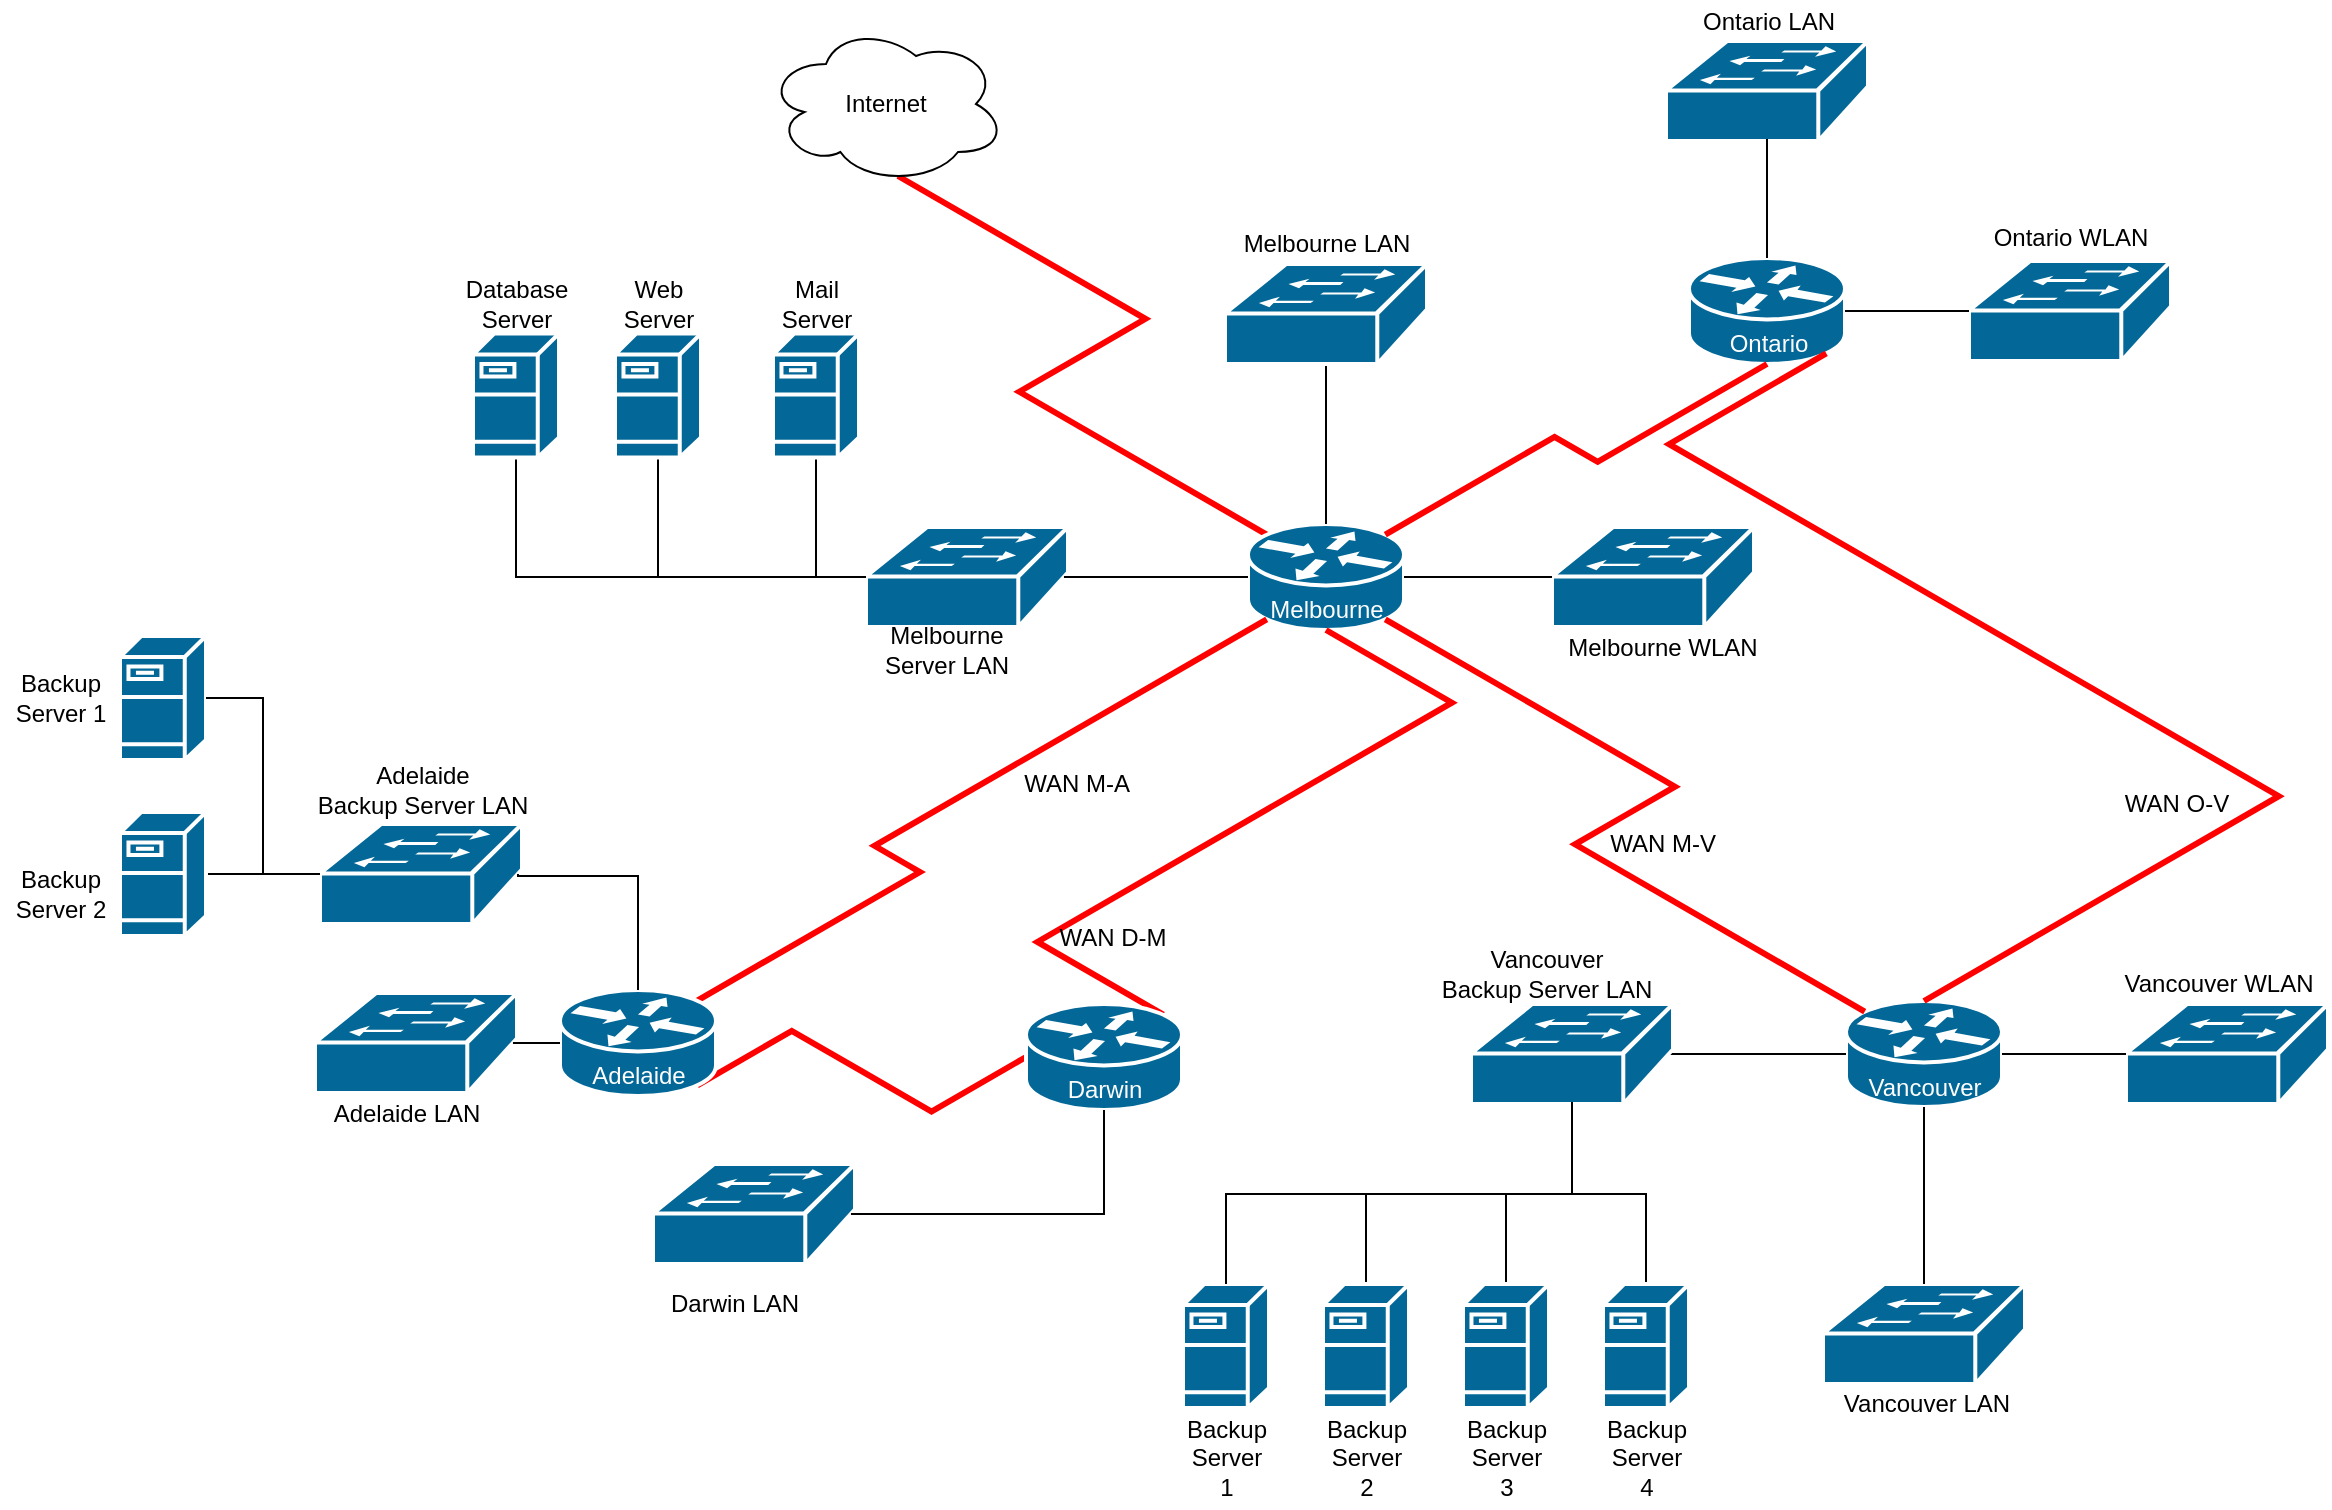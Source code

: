 <mxfile version="14.9.4"><diagram id="nUReGhQD6ev0M_2CfcLC" name="Page-1"><mxGraphModel dx="2500" dy="942" grid="1" gridSize="10" guides="1" tooltips="1" connect="1" arrows="1" fold="1" page="1" pageScale="1" pageWidth="827" pageHeight="1169" math="0" shadow="0"><root><mxCell id="0"/><mxCell id="1" parent="0"/><mxCell id="XFd4j9wDI8ZS9j1TZFno-45" value="" style="group" vertex="1" connectable="0" parent="1"><mxGeometry x="420" y="18.5" width="252.5" height="181.5" as="geometry"/></mxCell><mxCell id="XFd4j9wDI8ZS9j1TZFno-33" value="" style="group" vertex="1" connectable="0" parent="XFd4j9wDI8ZS9j1TZFno-45"><mxGeometry x="11.5" y="128.5" width="78" height="53" as="geometry"/></mxCell><mxCell id="XFd4j9wDI8ZS9j1TZFno-34" value="" style="shape=mxgraph.cisco.routers.router;html=1;pointerEvents=1;dashed=0;fillColor=#036897;strokeColor=#ffffff;strokeWidth=2;verticalLabelPosition=bottom;verticalAlign=top;align=center;outlineConnect=0;fontColor=#000000;" vertex="1" parent="XFd4j9wDI8ZS9j1TZFno-33"><mxGeometry width="78" height="53" as="geometry"/></mxCell><mxCell id="XFd4j9wDI8ZS9j1TZFno-35" value="Ontario" style="text;html=1;align=center;verticalAlign=middle;resizable=0;points=[];autosize=1;strokeColor=none;fontColor=#FFFFFF;" vertex="1" parent="XFd4j9wDI8ZS9j1TZFno-33"><mxGeometry x="14" y="33" width="50" height="20" as="geometry"/></mxCell><mxCell id="XFd4j9wDI8ZS9j1TZFno-39" value="" style="shape=mxgraph.cisco.switches.workgroup_switch;html=1;pointerEvents=1;dashed=0;fillColor=#036897;strokeColor=#ffffff;strokeWidth=2;verticalLabelPosition=bottom;verticalAlign=top;align=center;outlineConnect=0;fontColor=#000000;" vertex="1" parent="XFd4j9wDI8ZS9j1TZFno-45"><mxGeometry y="20" width="101" height="50" as="geometry"/></mxCell><mxCell id="XFd4j9wDI8ZS9j1TZFno-40" value="" style="shape=mxgraph.cisco.switches.workgroup_switch;html=1;pointerEvents=1;dashed=0;fillColor=#036897;strokeColor=#ffffff;strokeWidth=2;verticalLabelPosition=bottom;verticalAlign=top;align=center;outlineConnect=0;fontColor=#000000;" vertex="1" parent="XFd4j9wDI8ZS9j1TZFno-45"><mxGeometry x="151.5" y="130" width="101" height="50" as="geometry"/></mxCell><mxCell id="XFd4j9wDI8ZS9j1TZFno-41" style="edgeStyle=orthogonalEdgeStyle;rounded=0;orthogonalLoop=1;jettySize=auto;html=1;exitX=0.5;exitY=0;exitDx=0;exitDy=0;exitPerimeter=0;entryX=0.5;entryY=0.98;entryDx=0;entryDy=0;entryPerimeter=0;fontColor=#000000;endArrow=none;endFill=0;" edge="1" parent="XFd4j9wDI8ZS9j1TZFno-45" source="XFd4j9wDI8ZS9j1TZFno-34" target="XFd4j9wDI8ZS9j1TZFno-39"><mxGeometry relative="1" as="geometry"/></mxCell><mxCell id="XFd4j9wDI8ZS9j1TZFno-42" style="edgeStyle=orthogonalEdgeStyle;rounded=0;orthogonalLoop=1;jettySize=auto;html=1;exitX=1;exitY=0.5;exitDx=0;exitDy=0;exitPerimeter=0;entryX=0;entryY=0.5;entryDx=0;entryDy=0;entryPerimeter=0;fontColor=#000000;endArrow=none;endFill=0;" edge="1" parent="XFd4j9wDI8ZS9j1TZFno-45" source="XFd4j9wDI8ZS9j1TZFno-34" target="XFd4j9wDI8ZS9j1TZFno-40"><mxGeometry relative="1" as="geometry"/></mxCell><mxCell id="XFd4j9wDI8ZS9j1TZFno-43" value="Ontario LAN" style="text;html=1;align=center;verticalAlign=middle;resizable=0;points=[];autosize=1;strokeColor=none;fontColor=#000000;" vertex="1" parent="XFd4j9wDI8ZS9j1TZFno-45"><mxGeometry x="10.5" width="80" height="20" as="geometry"/></mxCell><mxCell id="XFd4j9wDI8ZS9j1TZFno-44" value="Ontario WLAN" style="text;html=1;align=center;verticalAlign=middle;resizable=0;points=[];autosize=1;strokeColor=none;fontColor=#000000;" vertex="1" parent="XFd4j9wDI8ZS9j1TZFno-45"><mxGeometry x="157" y="108.5" width="90" height="20" as="geometry"/></mxCell><mxCell id="XFd4j9wDI8ZS9j1TZFno-76" value="" style="group" vertex="1" connectable="0" parent="1"><mxGeometry x="170" y="500" width="581" height="272" as="geometry"/></mxCell><mxCell id="XFd4j9wDI8ZS9j1TZFno-47" value="" style="group" vertex="1" connectable="0" parent="XFd4j9wDI8ZS9j1TZFno-76"><mxGeometry x="340" y="18.5" width="78" height="53" as="geometry"/></mxCell><mxCell id="XFd4j9wDI8ZS9j1TZFno-48" value="" style="shape=mxgraph.cisco.routers.router;html=1;pointerEvents=1;dashed=0;fillColor=#036897;strokeColor=#ffffff;strokeWidth=2;verticalLabelPosition=bottom;verticalAlign=top;align=center;outlineConnect=0;fontColor=#000000;" vertex="1" parent="XFd4j9wDI8ZS9j1TZFno-47"><mxGeometry width="78" height="53" as="geometry"/></mxCell><mxCell id="XFd4j9wDI8ZS9j1TZFno-49" value="Vancouver" style="text;html=1;align=center;verticalAlign=middle;resizable=0;points=[];autosize=1;strokeColor=none;fontColor=#FFFFFF;" vertex="1" parent="XFd4j9wDI8ZS9j1TZFno-47"><mxGeometry x="4" y="33" width="70" height="20" as="geometry"/></mxCell><mxCell id="XFd4j9wDI8ZS9j1TZFno-50" value="" style="shape=mxgraph.cisco.switches.workgroup_switch;html=1;pointerEvents=1;dashed=0;fillColor=#036897;strokeColor=#ffffff;strokeWidth=2;verticalLabelPosition=bottom;verticalAlign=top;align=center;outlineConnect=0;fontColor=#000000;" vertex="1" parent="XFd4j9wDI8ZS9j1TZFno-76"><mxGeometry x="328.5" y="160" width="101" height="50" as="geometry"/></mxCell><mxCell id="XFd4j9wDI8ZS9j1TZFno-51" value="" style="shape=mxgraph.cisco.switches.workgroup_switch;html=1;pointerEvents=1;dashed=0;fillColor=#036897;strokeColor=#ffffff;strokeWidth=2;verticalLabelPosition=bottom;verticalAlign=top;align=center;outlineConnect=0;fontColor=#000000;" vertex="1" parent="XFd4j9wDI8ZS9j1TZFno-76"><mxGeometry x="480" y="20" width="101" height="50" as="geometry"/></mxCell><mxCell id="XFd4j9wDI8ZS9j1TZFno-53" style="edgeStyle=orthogonalEdgeStyle;rounded=0;orthogonalLoop=1;jettySize=auto;html=1;exitX=1;exitY=0.5;exitDx=0;exitDy=0;exitPerimeter=0;entryX=0;entryY=0.5;entryDx=0;entryDy=0;entryPerimeter=0;fontColor=#000000;endArrow=none;endFill=0;" edge="1" parent="XFd4j9wDI8ZS9j1TZFno-76" source="XFd4j9wDI8ZS9j1TZFno-48" target="XFd4j9wDI8ZS9j1TZFno-51"><mxGeometry x="328.5" y="-110" as="geometry"/></mxCell><mxCell id="XFd4j9wDI8ZS9j1TZFno-54" value="Vancouver LAN" style="text;html=1;align=center;verticalAlign=middle;resizable=0;points=[];autosize=1;strokeColor=none;fontColor=#000000;" vertex="1" parent="XFd4j9wDI8ZS9j1TZFno-76"><mxGeometry x="329.5" y="210" width="100" height="20" as="geometry"/></mxCell><mxCell id="XFd4j9wDI8ZS9j1TZFno-55" value="Vancouver WLAN" style="text;html=1;align=center;verticalAlign=middle;resizable=0;points=[];autosize=1;strokeColor=none;fontColor=#000000;" vertex="1" parent="XFd4j9wDI8ZS9j1TZFno-76"><mxGeometry x="471" width="110" height="20" as="geometry"/></mxCell><mxCell id="XFd4j9wDI8ZS9j1TZFno-58" style="edgeStyle=orthogonalEdgeStyle;rounded=0;orthogonalLoop=1;jettySize=auto;html=1;entryX=0.5;entryY=0;entryDx=0;entryDy=0;entryPerimeter=0;fontColor=#000000;endArrow=none;endFill=0;" edge="1" parent="XFd4j9wDI8ZS9j1TZFno-76" source="XFd4j9wDI8ZS9j1TZFno-49" target="XFd4j9wDI8ZS9j1TZFno-50"><mxGeometry relative="1" as="geometry"/></mxCell><mxCell id="XFd4j9wDI8ZS9j1TZFno-61" style="edgeStyle=orthogonalEdgeStyle;rounded=0;orthogonalLoop=1;jettySize=auto;html=1;exitX=0.98;exitY=0.5;exitDx=0;exitDy=0;exitPerimeter=0;entryX=0;entryY=0.5;entryDx=0;entryDy=0;entryPerimeter=0;fontColor=#000000;endArrow=none;endFill=0;" edge="1" parent="XFd4j9wDI8ZS9j1TZFno-76" source="XFd4j9wDI8ZS9j1TZFno-59" target="XFd4j9wDI8ZS9j1TZFno-48"><mxGeometry relative="1" as="geometry"/></mxCell><mxCell id="XFd4j9wDI8ZS9j1TZFno-59" value="" style="shape=mxgraph.cisco.switches.workgroup_switch;html=1;pointerEvents=1;dashed=0;fillColor=#036897;strokeColor=#ffffff;strokeWidth=2;verticalLabelPosition=bottom;verticalAlign=top;align=center;outlineConnect=0;fontColor=#000000;" vertex="1" parent="XFd4j9wDI8ZS9j1TZFno-76"><mxGeometry x="152.5" y="20" width="101" height="50" as="geometry"/></mxCell><mxCell id="XFd4j9wDI8ZS9j1TZFno-70" style="edgeStyle=orthogonalEdgeStyle;rounded=0;orthogonalLoop=1;jettySize=auto;html=1;exitX=0.5;exitY=0;exitDx=0;exitDy=0;exitPerimeter=0;entryX=0.5;entryY=0.98;entryDx=0;entryDy=0;entryPerimeter=0;fontColor=#000000;endArrow=none;endFill=0;" edge="1" parent="XFd4j9wDI8ZS9j1TZFno-76" source="XFd4j9wDI8ZS9j1TZFno-62" target="XFd4j9wDI8ZS9j1TZFno-59"><mxGeometry relative="1" as="geometry"/></mxCell><mxCell id="XFd4j9wDI8ZS9j1TZFno-62" value="" style="shape=mxgraph.cisco.servers.fileserver;html=1;pointerEvents=1;dashed=0;fillColor=#036897;strokeColor=#ffffff;strokeWidth=2;verticalLabelPosition=bottom;verticalAlign=top;align=center;outlineConnect=0;fontColor=#000000;" vertex="1" parent="XFd4j9wDI8ZS9j1TZFno-76"><mxGeometry x="148.5" y="160" width="43" height="62" as="geometry"/></mxCell><mxCell id="XFd4j9wDI8ZS9j1TZFno-68" style="edgeStyle=orthogonalEdgeStyle;rounded=0;orthogonalLoop=1;jettySize=auto;html=1;exitX=0.5;exitY=0;exitDx=0;exitDy=0;exitPerimeter=0;entryX=0.5;entryY=0.98;entryDx=0;entryDy=0;entryPerimeter=0;fontColor=#000000;endArrow=none;endFill=0;" edge="1" parent="XFd4j9wDI8ZS9j1TZFno-76" source="XFd4j9wDI8ZS9j1TZFno-63" target="XFd4j9wDI8ZS9j1TZFno-59"><mxGeometry relative="1" as="geometry"/></mxCell><mxCell id="XFd4j9wDI8ZS9j1TZFno-63" value="" style="shape=mxgraph.cisco.servers.fileserver;html=1;pointerEvents=1;dashed=0;fillColor=#036897;strokeColor=#ffffff;strokeWidth=2;verticalLabelPosition=bottom;verticalAlign=top;align=center;outlineConnect=0;fontColor=#000000;" vertex="1" parent="XFd4j9wDI8ZS9j1TZFno-76"><mxGeometry x="78.5" y="160" width="43" height="62" as="geometry"/></mxCell><mxCell id="XFd4j9wDI8ZS9j1TZFno-71" style="edgeStyle=orthogonalEdgeStyle;rounded=0;orthogonalLoop=1;jettySize=auto;html=1;exitX=0.5;exitY=0;exitDx=0;exitDy=0;exitPerimeter=0;entryX=0.5;entryY=0.98;entryDx=0;entryDy=0;entryPerimeter=0;fontColor=#000000;endArrow=none;endFill=0;" edge="1" parent="XFd4j9wDI8ZS9j1TZFno-76" source="XFd4j9wDI8ZS9j1TZFno-64" target="XFd4j9wDI8ZS9j1TZFno-59"><mxGeometry relative="1" as="geometry"/></mxCell><mxCell id="XFd4j9wDI8ZS9j1TZFno-64" value="" style="shape=mxgraph.cisco.servers.fileserver;html=1;pointerEvents=1;dashed=0;fillColor=#036897;strokeColor=#ffffff;strokeWidth=2;verticalLabelPosition=bottom;verticalAlign=top;align=center;outlineConnect=0;fontColor=#000000;" vertex="1" parent="XFd4j9wDI8ZS9j1TZFno-76"><mxGeometry x="218.5" y="160" width="43" height="62" as="geometry"/></mxCell><mxCell id="XFd4j9wDI8ZS9j1TZFno-65" value="" style="shape=mxgraph.cisco.servers.fileserver;html=1;pointerEvents=1;dashed=0;fillColor=#036897;strokeColor=#ffffff;strokeWidth=2;verticalLabelPosition=bottom;verticalAlign=top;align=center;outlineConnect=0;fontColor=#000000;" vertex="1" parent="XFd4j9wDI8ZS9j1TZFno-76"><mxGeometry x="8.5" y="160" width="43" height="62" as="geometry"/></mxCell><mxCell id="XFd4j9wDI8ZS9j1TZFno-67" style="edgeStyle=orthogonalEdgeStyle;rounded=0;orthogonalLoop=1;jettySize=auto;html=1;exitX=0.5;exitY=0.98;exitDx=0;exitDy=0;exitPerimeter=0;entryX=0.5;entryY=0;entryDx=0;entryDy=0;entryPerimeter=0;fontColor=#000000;endArrow=none;endFill=0;" edge="1" parent="XFd4j9wDI8ZS9j1TZFno-76" source="XFd4j9wDI8ZS9j1TZFno-59" target="XFd4j9wDI8ZS9j1TZFno-65"><mxGeometry relative="1" as="geometry"/></mxCell><mxCell id="XFd4j9wDI8ZS9j1TZFno-72" value="&lt;div&gt;Backup&lt;/div&gt;&lt;div&gt;Server&lt;/div&gt;&lt;div&gt;1&lt;br&gt;&lt;/div&gt;" style="text;html=1;align=center;verticalAlign=middle;resizable=0;points=[];autosize=1;strokeColor=none;fontColor=#000000;" vertex="1" parent="XFd4j9wDI8ZS9j1TZFno-76"><mxGeometry y="222" width="60" height="50" as="geometry"/></mxCell><mxCell id="XFd4j9wDI8ZS9j1TZFno-73" value="&lt;div&gt;Backup&lt;/div&gt;&lt;div&gt;Server&lt;/div&gt;&lt;div&gt;2&lt;br&gt;&lt;/div&gt;" style="text;html=1;align=center;verticalAlign=middle;resizable=0;points=[];autosize=1;strokeColor=none;fontColor=#000000;" vertex="1" parent="XFd4j9wDI8ZS9j1TZFno-76"><mxGeometry x="70" y="222" width="60" height="50" as="geometry"/></mxCell><mxCell id="XFd4j9wDI8ZS9j1TZFno-74" value="&lt;div&gt;Backup&lt;/div&gt;&lt;div&gt;Server&lt;/div&gt;&lt;div&gt;3&lt;br&gt;&lt;/div&gt;" style="text;html=1;align=center;verticalAlign=middle;resizable=0;points=[];autosize=1;strokeColor=none;fontColor=#000000;" vertex="1" parent="XFd4j9wDI8ZS9j1TZFno-76"><mxGeometry x="140" y="222" width="60" height="50" as="geometry"/></mxCell><mxCell id="XFd4j9wDI8ZS9j1TZFno-75" value="&lt;div&gt;Backup&lt;/div&gt;&lt;div&gt;Server&lt;/div&gt;&lt;div&gt;4&lt;br&gt;&lt;/div&gt;" style="text;html=1;align=center;verticalAlign=middle;resizable=0;points=[];autosize=1;strokeColor=none;fontColor=#000000;" vertex="1" parent="XFd4j9wDI8ZS9j1TZFno-76"><mxGeometry x="210" y="222" width="60" height="50" as="geometry"/></mxCell><mxCell id="XFd4j9wDI8ZS9j1TZFno-60" value="&lt;div&gt;Vancouver&lt;br&gt;&lt;/div&gt;&lt;div&gt;Backup Server LAN&lt;/div&gt;" style="text;html=1;align=center;verticalAlign=middle;resizable=0;points=[];autosize=1;strokeColor=none;fontColor=#000000;" vertex="1" parent="XFd4j9wDI8ZS9j1TZFno-76"><mxGeometry x="130" y="-10" width="120" height="30" as="geometry"/></mxCell><mxCell id="XFd4j9wDI8ZS9j1TZFno-108" style="edgeStyle=isometricEdgeStyle;rounded=0;orthogonalLoop=1;jettySize=auto;html=1;exitX=0.55;exitY=0.95;exitDx=0;exitDy=0;exitPerimeter=0;entryX=0.12;entryY=0.1;entryDx=0;entryDy=0;entryPerimeter=0;fontColor=#000000;endArrow=none;endFill=0;strokeWidth=3;strokeColor=#FF0000;elbow=vertical;" edge="1" parent="1" source="XFd4j9wDI8ZS9j1TZFno-77" target="XFd4j9wDI8ZS9j1TZFno-81"><mxGeometry relative="1" as="geometry"/></mxCell><mxCell id="XFd4j9wDI8ZS9j1TZFno-77" value="Internet" style="ellipse;shape=cloud;whiteSpace=wrap;html=1;fontColor=#000000;" vertex="1" parent="1"><mxGeometry x="-30" y="30" width="120" height="80" as="geometry"/></mxCell><mxCell id="XFd4j9wDI8ZS9j1TZFno-80" value="" style="group" vertex="1" connectable="0" parent="1"><mxGeometry x="211" y="280" width="78" height="53" as="geometry"/></mxCell><mxCell id="XFd4j9wDI8ZS9j1TZFno-81" value="" style="shape=mxgraph.cisco.routers.router;html=1;pointerEvents=1;dashed=0;fillColor=#036897;strokeColor=#ffffff;strokeWidth=2;verticalLabelPosition=bottom;verticalAlign=top;align=center;outlineConnect=0;fontColor=#000000;" vertex="1" parent="XFd4j9wDI8ZS9j1TZFno-80"><mxGeometry width="78" height="53" as="geometry"/></mxCell><mxCell id="XFd4j9wDI8ZS9j1TZFno-82" value="Melbourne" style="text;html=1;align=center;verticalAlign=middle;resizable=0;points=[];autosize=1;strokeColor=none;fontColor=#FFFFFF;" vertex="1" parent="XFd4j9wDI8ZS9j1TZFno-80"><mxGeometry x="4" y="33" width="70" height="20" as="geometry"/></mxCell><mxCell id="XFd4j9wDI8ZS9j1TZFno-104" style="edgeStyle=orthogonalEdgeStyle;rounded=0;orthogonalLoop=1;jettySize=auto;html=1;exitX=0.5;exitY=0.98;exitDx=0;exitDy=0;exitPerimeter=0;entryX=0.5;entryY=0;entryDx=0;entryDy=0;entryPerimeter=0;fontColor=#000000;endArrow=none;endFill=0;strokeWidth=1;" edge="1" parent="1" source="XFd4j9wDI8ZS9j1TZFno-83" target="XFd4j9wDI8ZS9j1TZFno-81"><mxGeometry relative="1" as="geometry"/></mxCell><mxCell id="XFd4j9wDI8ZS9j1TZFno-83" value="" style="shape=mxgraph.cisco.switches.workgroup_switch;html=1;pointerEvents=1;dashed=0;fillColor=#036897;strokeColor=#ffffff;strokeWidth=2;verticalLabelPosition=bottom;verticalAlign=top;align=center;outlineConnect=0;fontColor=#000000;" vertex="1" parent="1"><mxGeometry x="199.5" y="150" width="101" height="50" as="geometry"/></mxCell><mxCell id="XFd4j9wDI8ZS9j1TZFno-85" value="Melbourne LAN" style="text;html=1;align=center;verticalAlign=middle;resizable=0;points=[];autosize=1;strokeColor=none;fontColor=#000000;" vertex="1" parent="1"><mxGeometry x="199.5" y="130" width="100" height="20" as="geometry"/></mxCell><mxCell id="XFd4j9wDI8ZS9j1TZFno-86" value="" style="shape=mxgraph.cisco.switches.workgroup_switch;html=1;pointerEvents=1;dashed=0;fillColor=#036897;strokeColor=#ffffff;strokeWidth=2;verticalLabelPosition=bottom;verticalAlign=top;align=center;outlineConnect=0;fontColor=#000000;" vertex="1" parent="1"><mxGeometry x="363" y="281.5" width="101" height="50" as="geometry"/></mxCell><mxCell id="XFd4j9wDI8ZS9j1TZFno-87" value="Melbourne WLAN" style="text;html=1;align=center;verticalAlign=middle;resizable=0;points=[];autosize=1;strokeColor=none;fontColor=#000000;" vertex="1" parent="1"><mxGeometry x="363" y="331.5" width="110" height="20" as="geometry"/></mxCell><mxCell id="XFd4j9wDI8ZS9j1TZFno-88" style="edgeStyle=orthogonalEdgeStyle;rounded=0;orthogonalLoop=1;jettySize=auto;html=1;exitX=1;exitY=0.5;exitDx=0;exitDy=0;exitPerimeter=0;entryX=0;entryY=0.5;entryDx=0;entryDy=0;entryPerimeter=0;fontColor=#000000;endArrow=none;endFill=0;" edge="1" parent="1" source="XFd4j9wDI8ZS9j1TZFno-81" target="XFd4j9wDI8ZS9j1TZFno-86"><mxGeometry relative="1" as="geometry"/></mxCell><mxCell id="XFd4j9wDI8ZS9j1TZFno-105" style="edgeStyle=orthogonalEdgeStyle;rounded=0;orthogonalLoop=1;jettySize=auto;html=1;exitX=0;exitY=0.5;exitDx=0;exitDy=0;exitPerimeter=0;entryX=0.5;entryY=1;entryDx=0;entryDy=0;entryPerimeter=0;fontColor=#000000;endArrow=none;endFill=0;strokeColor=#000000;strokeWidth=1;" edge="1" parent="1" source="XFd4j9wDI8ZS9j1TZFno-90" target="XFd4j9wDI8ZS9j1TZFno-94"><mxGeometry relative="1" as="geometry"/></mxCell><mxCell id="XFd4j9wDI8ZS9j1TZFno-90" value="" style="shape=mxgraph.cisco.switches.workgroup_switch;html=1;pointerEvents=1;dashed=0;fillColor=#036897;strokeColor=#ffffff;strokeWidth=2;verticalLabelPosition=bottom;verticalAlign=top;align=center;outlineConnect=0;fontColor=#000000;" vertex="1" parent="1"><mxGeometry x="20" y="281.5" width="101" height="50" as="geometry"/></mxCell><mxCell id="XFd4j9wDI8ZS9j1TZFno-91" value="&lt;div&gt;Melbourne &lt;br&gt;&lt;/div&gt;&lt;div&gt;Server LAN&lt;/div&gt;" style="text;html=1;align=center;verticalAlign=middle;resizable=0;points=[];autosize=1;strokeColor=none;fontColor=#000000;" vertex="1" parent="1"><mxGeometry x="20" y="328" width="80" height="30" as="geometry"/></mxCell><mxCell id="XFd4j9wDI8ZS9j1TZFno-107" style="edgeStyle=orthogonalEdgeStyle;rounded=0;orthogonalLoop=1;jettySize=auto;html=1;exitX=0.5;exitY=1;exitDx=0;exitDy=0;exitPerimeter=0;entryX=0;entryY=0.5;entryDx=0;entryDy=0;entryPerimeter=0;fontColor=#000000;endArrow=none;endFill=0;strokeColor=#000000;strokeWidth=1;" edge="1" parent="1" source="XFd4j9wDI8ZS9j1TZFno-92" target="XFd4j9wDI8ZS9j1TZFno-90"><mxGeometry relative="1" as="geometry"/></mxCell><mxCell id="XFd4j9wDI8ZS9j1TZFno-92" value="" style="shape=mxgraph.cisco.servers.fileserver;html=1;pointerEvents=1;dashed=0;fillColor=#036897;strokeColor=#ffffff;strokeWidth=2;verticalLabelPosition=bottom;verticalAlign=top;align=center;outlineConnect=0;fontColor=#000000;" vertex="1" parent="1"><mxGeometry x="-176.5" y="184.75" width="43" height="62" as="geometry"/></mxCell><mxCell id="XFd4j9wDI8ZS9j1TZFno-106" style="edgeStyle=orthogonalEdgeStyle;rounded=0;orthogonalLoop=1;jettySize=auto;html=1;exitX=0.5;exitY=1;exitDx=0;exitDy=0;exitPerimeter=0;entryX=0;entryY=0.5;entryDx=0;entryDy=0;entryPerimeter=0;fontColor=#000000;endArrow=none;endFill=0;strokeColor=#000000;strokeWidth=1;" edge="1" parent="1" source="XFd4j9wDI8ZS9j1TZFno-93" target="XFd4j9wDI8ZS9j1TZFno-90"><mxGeometry relative="1" as="geometry"/></mxCell><mxCell id="XFd4j9wDI8ZS9j1TZFno-93" value="" style="shape=mxgraph.cisco.servers.fileserver;html=1;pointerEvents=1;dashed=0;fillColor=#036897;strokeColor=#ffffff;strokeWidth=2;verticalLabelPosition=bottom;verticalAlign=top;align=center;outlineConnect=0;fontColor=#000000;" vertex="1" parent="1"><mxGeometry x="-105.5" y="184.75" width="43" height="62" as="geometry"/></mxCell><mxCell id="XFd4j9wDI8ZS9j1TZFno-94" value="" style="shape=mxgraph.cisco.servers.fileserver;html=1;pointerEvents=1;dashed=0;fillColor=#036897;strokeColor=#ffffff;strokeWidth=2;verticalLabelPosition=bottom;verticalAlign=top;align=center;outlineConnect=0;fontColor=#000000;" vertex="1" parent="1"><mxGeometry x="-26.5" y="184.75" width="43" height="62" as="geometry"/></mxCell><mxCell id="XFd4j9wDI8ZS9j1TZFno-95" value="&lt;div&gt;Web &lt;br&gt;&lt;/div&gt;&lt;div&gt;Server&lt;/div&gt;" style="text;html=1;align=center;verticalAlign=middle;resizable=0;points=[];autosize=1;strokeColor=none;fontColor=#000000;" vertex="1" parent="1"><mxGeometry x="-109" y="154.75" width="50" height="30" as="geometry"/></mxCell><mxCell id="XFd4j9wDI8ZS9j1TZFno-96" value="&lt;div&gt;Database&lt;/div&gt;&lt;div&gt;Server&lt;br&gt;&lt;/div&gt;" style="text;html=1;align=center;verticalAlign=middle;resizable=0;points=[];autosize=1;strokeColor=none;fontColor=#000000;" vertex="1" parent="1"><mxGeometry x="-190" y="154.75" width="70" height="30" as="geometry"/></mxCell><mxCell id="XFd4j9wDI8ZS9j1TZFno-97" value="&lt;div&gt;Mail &lt;br&gt;&lt;/div&gt;&lt;div&gt;Server&lt;/div&gt;" style="text;html=1;align=center;verticalAlign=middle;resizable=0;points=[];autosize=1;strokeColor=none;fontColor=#000000;" vertex="1" parent="1"><mxGeometry x="-30" y="154.75" width="50" height="30" as="geometry"/></mxCell><mxCell id="XFd4j9wDI8ZS9j1TZFno-101" style="edgeStyle=orthogonalEdgeStyle;rounded=0;orthogonalLoop=1;jettySize=auto;html=1;exitX=0;exitY=0.5;exitDx=0;exitDy=0;exitPerimeter=0;entryX=0.98;entryY=0.5;entryDx=0;entryDy=0;entryPerimeter=0;fontColor=#000000;endArrow=none;endFill=0;" edge="1" parent="1" source="XFd4j9wDI8ZS9j1TZFno-81" target="XFd4j9wDI8ZS9j1TZFno-90"><mxGeometry relative="1" as="geometry"/></mxCell><mxCell id="XFd4j9wDI8ZS9j1TZFno-113" style="edgeStyle=isometricEdgeStyle;rounded=0;orthogonalLoop=1;jettySize=auto;html=1;exitX=0.5;exitY=1;exitDx=0;exitDy=0;exitPerimeter=0;entryX=0.88;entryY=0.1;entryDx=0;entryDy=0;entryPerimeter=0;fontColor=#000000;endArrow=none;endFill=0;strokeColor=#FF0000;strokeWidth=3;elbow=vertical;" edge="1" parent="1" source="XFd4j9wDI8ZS9j1TZFno-81" target="XFd4j9wDI8ZS9j1TZFno-24"><mxGeometry relative="1" as="geometry"/></mxCell><mxCell id="XFd4j9wDI8ZS9j1TZFno-115" style="edgeStyle=isometricEdgeStyle;rounded=0;orthogonalLoop=1;jettySize=auto;html=1;exitX=0.12;exitY=0.9;exitDx=0;exitDy=0;exitPerimeter=0;entryX=0.88;entryY=0.1;entryDx=0;entryDy=0;entryPerimeter=0;fontColor=#000000;endArrow=none;endFill=0;strokeColor=#FF0000;strokeWidth=3;" edge="1" parent="1" source="XFd4j9wDI8ZS9j1TZFno-81" target="XFd4j9wDI8ZS9j1TZFno-1"><mxGeometry relative="1" as="geometry"><Array as="points"><mxPoint x="40" y="450"/></Array></mxGeometry></mxCell><mxCell id="XFd4j9wDI8ZS9j1TZFno-118" style="edgeStyle=isometricEdgeStyle;rounded=0;orthogonalLoop=1;jettySize=auto;html=1;exitX=0.12;exitY=0.1;exitDx=0;exitDy=0;exitPerimeter=0;entryX=0.88;entryY=0.9;entryDx=0;entryDy=0;entryPerimeter=0;fontColor=#000000;endArrow=none;endFill=0;strokeColor=#FF0000;strokeWidth=3;elbow=vertical;" edge="1" parent="1" source="XFd4j9wDI8ZS9j1TZFno-48" target="XFd4j9wDI8ZS9j1TZFno-81"><mxGeometry relative="1" as="geometry"/></mxCell><mxCell id="XFd4j9wDI8ZS9j1TZFno-119" value="WAN M-A" style="text;html=1;align=center;verticalAlign=middle;resizable=0;points=[];autosize=1;strokeColor=none;fontColor=#000000;" vertex="1" parent="1"><mxGeometry x="90" y="400" width="70" height="20" as="geometry"/></mxCell><mxCell id="XFd4j9wDI8ZS9j1TZFno-120" value="WAN D-M" style="text;html=1;align=center;verticalAlign=middle;resizable=0;points=[];autosize=1;strokeColor=none;fontColor=#000000;" vertex="1" parent="1"><mxGeometry x="108" y="477" width="70" height="20" as="geometry"/></mxCell><mxCell id="XFd4j9wDI8ZS9j1TZFno-121" value="WAN M-V" style="text;html=1;align=center;verticalAlign=middle;resizable=0;points=[];autosize=1;strokeColor=none;fontColor=#000000;" vertex="1" parent="1"><mxGeometry x="383" y="430" width="70" height="20" as="geometry"/></mxCell><mxCell id="XFd4j9wDI8ZS9j1TZFno-122" value="WAN O-V" style="text;html=1;align=center;verticalAlign=middle;resizable=0;points=[];autosize=1;strokeColor=none;fontColor=#000000;" vertex="1" parent="1"><mxGeometry x="640" y="410" width="70" height="20" as="geometry"/></mxCell><mxCell id="XFd4j9wDI8ZS9j1TZFno-123" style="edgeStyle=isometricEdgeStyle;rounded=0;orthogonalLoop=1;jettySize=auto;html=1;exitX=0.5;exitY=1;exitDx=0;exitDy=0;exitPerimeter=0;entryX=0.88;entryY=0.1;entryDx=0;entryDy=0;entryPerimeter=0;fontColor=#000000;endArrow=none;endFill=0;strokeColor=#FF0000;strokeWidth=3;" edge="1" parent="1" source="XFd4j9wDI8ZS9j1TZFno-34" target="XFd4j9wDI8ZS9j1TZFno-81"><mxGeometry relative="1" as="geometry"/></mxCell><mxCell id="XFd4j9wDI8ZS9j1TZFno-124" style="edgeStyle=isometricEdgeStyle;rounded=0;orthogonalLoop=1;jettySize=auto;html=1;exitX=0.88;exitY=0.9;exitDx=0;exitDy=0;exitPerimeter=0;entryX=0.5;entryY=0;entryDx=0;entryDy=0;entryPerimeter=0;fontColor=#000000;endArrow=none;endFill=0;strokeColor=#FF0000;strokeWidth=3;" edge="1" parent="1" source="XFd4j9wDI8ZS9j1TZFno-34" target="XFd4j9wDI8ZS9j1TZFno-48"><mxGeometry relative="1" as="geometry"><Array as="points"><mxPoint x="560" y="320"/></Array></mxGeometry></mxCell><mxCell id="XFd4j9wDI8ZS9j1TZFno-127" style="edgeStyle=isometricEdgeStyle;rounded=0;orthogonalLoop=1;jettySize=auto;html=1;exitX=0.88;exitY=0.9;exitDx=0;exitDy=0;exitPerimeter=0;entryX=0;entryY=0.5;entryDx=0;entryDy=0;entryPerimeter=0;fontColor=#000000;endArrow=none;endFill=0;strokeWidth=3;strokeColor=#FF0000;" edge="1" parent="1" source="XFd4j9wDI8ZS9j1TZFno-1" target="XFd4j9wDI8ZS9j1TZFno-24"><mxGeometry relative="1" as="geometry"/></mxCell><mxCell id="XFd4j9wDI8ZS9j1TZFno-1" value="" style="shape=mxgraph.cisco.routers.router;html=1;pointerEvents=1;dashed=0;fillColor=#036897;strokeColor=#ffffff;strokeWidth=2;verticalLabelPosition=bottom;verticalAlign=top;align=center;outlineConnect=0;" vertex="1" parent="1"><mxGeometry x="-133" y="513" width="78" height="53" as="geometry"/></mxCell><mxCell id="XFd4j9wDI8ZS9j1TZFno-2" value="" style="shape=mxgraph.cisco.switches.workgroup_switch;html=1;pointerEvents=1;dashed=0;fillColor=#036897;strokeColor=#ffffff;strokeWidth=2;verticalLabelPosition=bottom;verticalAlign=top;align=center;outlineConnect=0;" vertex="1" parent="1"><mxGeometry x="-253" y="430" width="101" height="50" as="geometry"/></mxCell><mxCell id="XFd4j9wDI8ZS9j1TZFno-12" style="edgeStyle=orthogonalEdgeStyle;rounded=0;orthogonalLoop=1;jettySize=auto;html=1;exitX=0.5;exitY=0;exitDx=0;exitDy=0;exitPerimeter=0;entryX=0.98;entryY=0.5;entryDx=0;entryDy=0;entryPerimeter=0;endArrow=none;endFill=0;" edge="1" parent="1" source="XFd4j9wDI8ZS9j1TZFno-1" target="XFd4j9wDI8ZS9j1TZFno-2"><mxGeometry x="-413" y="336" as="geometry"><Array as="points"><mxPoint x="-94" y="456"/><mxPoint x="-154" y="456"/></Array></mxGeometry></mxCell><mxCell id="XFd4j9wDI8ZS9j1TZFno-9" style="edgeStyle=orthogonalEdgeStyle;rounded=0;orthogonalLoop=1;jettySize=auto;html=1;exitX=1;exitY=0.5;exitDx=0;exitDy=0;exitPerimeter=0;entryX=0;entryY=0.5;entryDx=0;entryDy=0;entryPerimeter=0;endArrow=none;endFill=0;" edge="1" parent="1" source="XFd4j9wDI8ZS9j1TZFno-5" target="XFd4j9wDI8ZS9j1TZFno-2"><mxGeometry x="-413" y="336" as="geometry"/></mxCell><mxCell id="XFd4j9wDI8ZS9j1TZFno-5" value="" style="shape=mxgraph.cisco.servers.fileserver;html=1;pointerEvents=1;dashed=0;fillColor=#036897;strokeColor=#ffffff;strokeWidth=2;verticalLabelPosition=bottom;verticalAlign=top;align=center;outlineConnect=0;" vertex="1" parent="1"><mxGeometry x="-353" y="424" width="43" height="62" as="geometry"/></mxCell><mxCell id="XFd4j9wDI8ZS9j1TZFno-6" value="" style="shape=mxgraph.cisco.servers.fileserver;html=1;pointerEvents=1;dashed=0;fillColor=#036897;strokeColor=#ffffff;strokeWidth=2;verticalLabelPosition=bottom;verticalAlign=top;align=center;outlineConnect=0;" vertex="1" parent="1"><mxGeometry x="-353" y="336" width="43" height="62" as="geometry"/></mxCell><mxCell id="XFd4j9wDI8ZS9j1TZFno-8" style="edgeStyle=orthogonalEdgeStyle;rounded=0;orthogonalLoop=1;jettySize=auto;html=1;exitX=0;exitY=0.5;exitDx=0;exitDy=0;exitPerimeter=0;entryX=1;entryY=0.5;entryDx=0;entryDy=0;entryPerimeter=0;endArrow=none;endFill=0;" edge="1" parent="1" source="XFd4j9wDI8ZS9j1TZFno-2" target="XFd4j9wDI8ZS9j1TZFno-6"><mxGeometry x="-413" y="336" as="geometry"/></mxCell><mxCell id="XFd4j9wDI8ZS9j1TZFno-13" value="" style="shape=mxgraph.cisco.switches.workgroup_switch;html=1;pointerEvents=1;dashed=0;fillColor=#036897;strokeColor=#ffffff;strokeWidth=2;verticalLabelPosition=bottom;verticalAlign=top;align=center;outlineConnect=0;" vertex="1" parent="1"><mxGeometry x="-255.5" y="514.5" width="101" height="50" as="geometry"/></mxCell><mxCell id="XFd4j9wDI8ZS9j1TZFno-22" style="edgeStyle=orthogonalEdgeStyle;rounded=0;orthogonalLoop=1;jettySize=auto;html=1;exitX=0;exitY=0.5;exitDx=0;exitDy=0;exitPerimeter=0;entryX=0.98;entryY=0.5;entryDx=0;entryDy=0;entryPerimeter=0;fontColor=#000000;endArrow=none;endFill=0;" edge="1" parent="1" source="XFd4j9wDI8ZS9j1TZFno-1" target="XFd4j9wDI8ZS9j1TZFno-13"><mxGeometry x="-413" y="336" as="geometry"/></mxCell><mxCell id="XFd4j9wDI8ZS9j1TZFno-15" value="&lt;div&gt;Backup &lt;br&gt;&lt;/div&gt;&lt;div&gt;Server 1&lt;/div&gt;" style="text;html=1;align=center;verticalAlign=middle;resizable=0;points=[];autosize=1;strokeColor=none;" vertex="1" parent="1"><mxGeometry x="-413" y="352" width="60" height="30" as="geometry"/></mxCell><mxCell id="XFd4j9wDI8ZS9j1TZFno-16" value="&lt;div&gt;Backup &lt;br&gt;&lt;/div&gt;&lt;div&gt;Server 2&lt;br&gt;&lt;/div&gt;" style="text;html=1;align=center;verticalAlign=middle;resizable=0;points=[];autosize=1;strokeColor=none;" vertex="1" parent="1"><mxGeometry x="-413" y="450" width="60" height="30" as="geometry"/></mxCell><mxCell id="XFd4j9wDI8ZS9j1TZFno-17" value="Adelaide LAN" style="text;html=1;align=center;verticalAlign=middle;resizable=0;points=[];autosize=1;strokeColor=none;" vertex="1" parent="1"><mxGeometry x="-255.5" y="564.5" width="90" height="20" as="geometry"/></mxCell><mxCell id="XFd4j9wDI8ZS9j1TZFno-18" value="Adelaide" style="text;html=1;align=center;verticalAlign=middle;resizable=0;points=[];autosize=1;strokeColor=none;fontColor=#FFFFFF;" vertex="1" parent="1"><mxGeometry x="-124.5" y="546" width="60" height="20" as="geometry"/></mxCell><mxCell id="XFd4j9wDI8ZS9j1TZFno-19" value="&lt;div&gt;Adelaide &lt;br&gt;&lt;/div&gt;&lt;div&gt;Backup Server LAN&lt;/div&gt;" style="text;html=1;align=center;verticalAlign=middle;resizable=0;points=[];autosize=1;strokeColor=none;" vertex="1" parent="1"><mxGeometry x="-262.5" y="398" width="120" height="30" as="geometry"/></mxCell><mxCell id="XFd4j9wDI8ZS9j1TZFno-26" value="" style="group" vertex="1" connectable="0" parent="1"><mxGeometry x="100" y="520" width="78" height="53" as="geometry"/></mxCell><mxCell id="XFd4j9wDI8ZS9j1TZFno-24" value="" style="shape=mxgraph.cisco.routers.router;html=1;pointerEvents=1;dashed=0;fillColor=#036897;strokeColor=#ffffff;strokeWidth=2;verticalLabelPosition=bottom;verticalAlign=top;align=center;outlineConnect=0;fontColor=#000000;" vertex="1" parent="XFd4j9wDI8ZS9j1TZFno-26"><mxGeometry width="78" height="53" as="geometry"/></mxCell><mxCell id="XFd4j9wDI8ZS9j1TZFno-25" value="Darwin" style="text;html=1;align=center;verticalAlign=middle;resizable=0;points=[];autosize=1;strokeColor=none;fontColor=#FFFFFF;" vertex="1" parent="XFd4j9wDI8ZS9j1TZFno-26"><mxGeometry x="14" y="33" width="50" height="20" as="geometry"/></mxCell><mxCell id="XFd4j9wDI8ZS9j1TZFno-27" value="" style="shape=mxgraph.cisco.switches.workgroup_switch;html=1;pointerEvents=1;dashed=0;fillColor=#036897;strokeColor=#ffffff;strokeWidth=2;verticalLabelPosition=bottom;verticalAlign=top;align=center;outlineConnect=0;fontColor=#000000;" vertex="1" parent="1"><mxGeometry x="-86.5" y="600" width="101" height="50" as="geometry"/></mxCell><mxCell id="XFd4j9wDI8ZS9j1TZFno-30" value="Darwin LAN" style="text;html=1;align=center;verticalAlign=middle;resizable=0;points=[];autosize=1;strokeColor=none;fontColor=#000000;" vertex="1" parent="1"><mxGeometry x="-86.5" y="660" width="80" height="20" as="geometry"/></mxCell><mxCell id="XFd4j9wDI8ZS9j1TZFno-126" style="edgeStyle=orthogonalEdgeStyle;rounded=0;orthogonalLoop=1;jettySize=auto;html=1;exitX=0.5;exitY=1;exitDx=0;exitDy=0;exitPerimeter=0;entryX=0.98;entryY=0.5;entryDx=0;entryDy=0;entryPerimeter=0;fontColor=#000000;endArrow=none;endFill=0;strokeWidth=1;" edge="1" parent="1" source="XFd4j9wDI8ZS9j1TZFno-24" target="XFd4j9wDI8ZS9j1TZFno-27"><mxGeometry relative="1" as="geometry"><Array as="points"><mxPoint x="139" y="625"/></Array></mxGeometry></mxCell></root></mxGraphModel></diagram></mxfile>